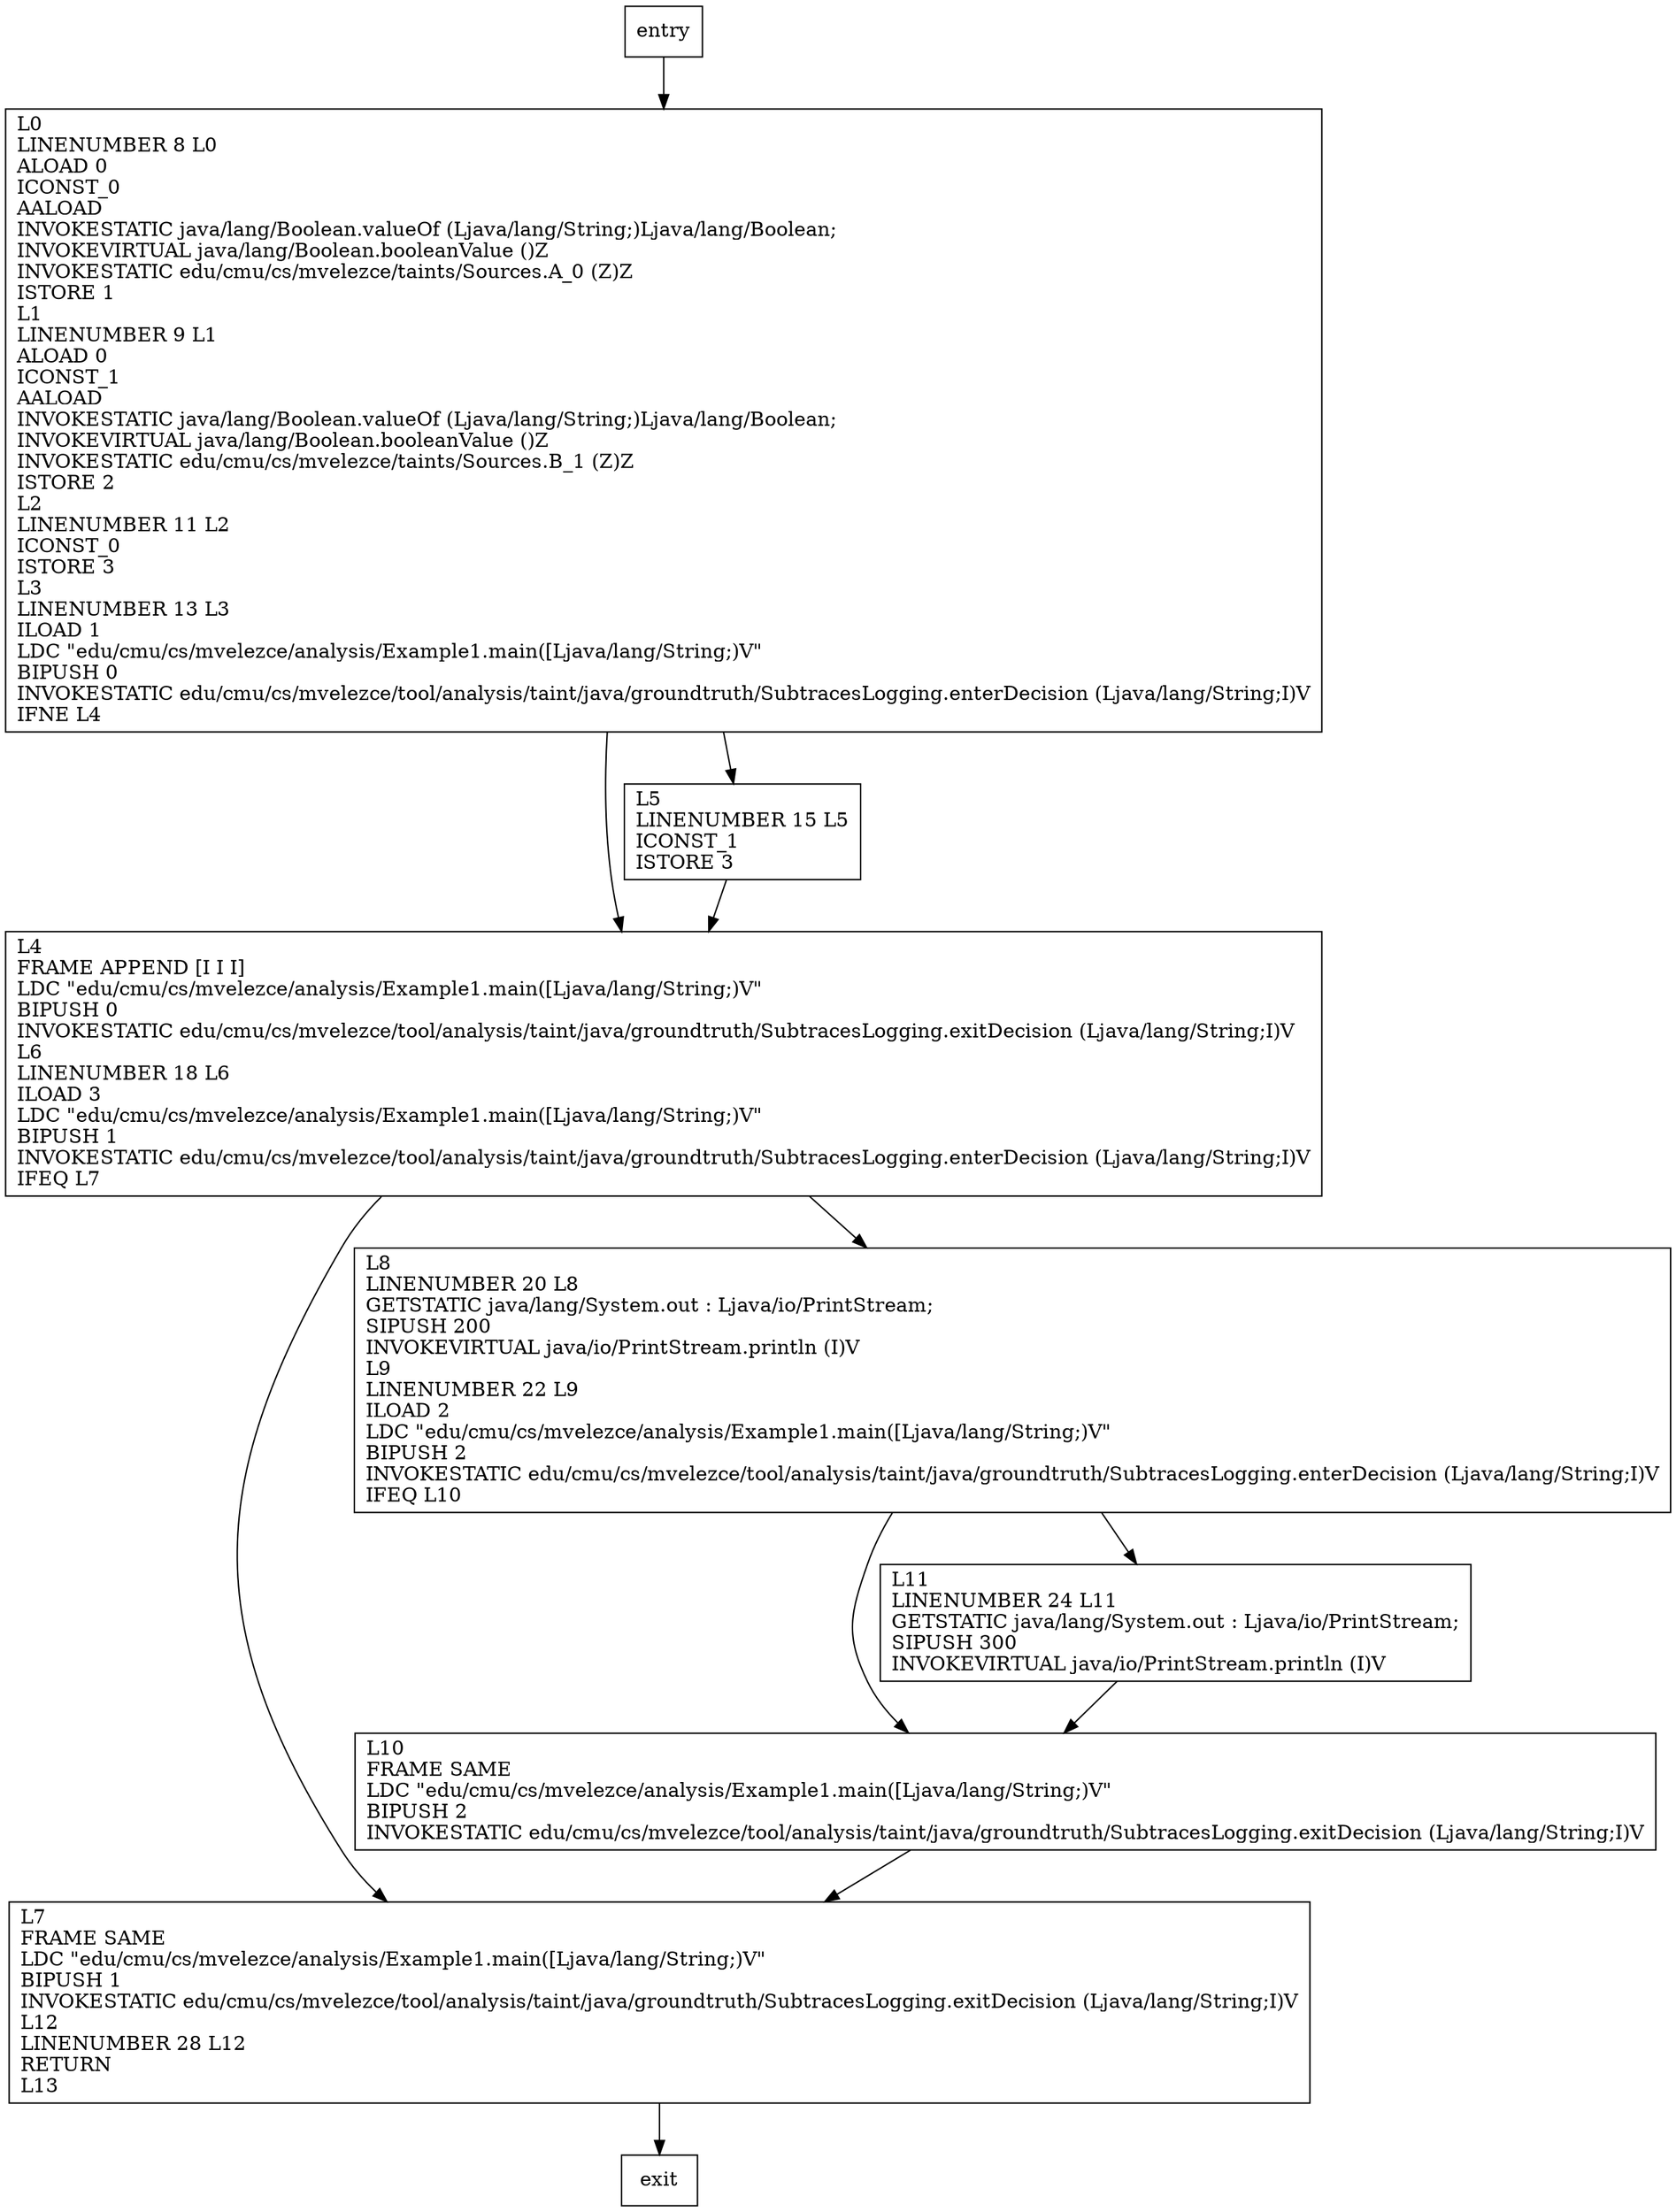 digraph main {
node [shape=record];
430290487 [label="L7\lFRAME SAME\lLDC \"edu/cmu/cs/mvelezce/analysis/Example1.main([Ljava/lang/String;)V\"\lBIPUSH 1\lINVOKESTATIC edu/cmu/cs/mvelezce/tool/analysis/taint/java/groundtruth/SubtracesLogging.exitDecision (Ljava/lang/String;I)V\lL12\lLINENUMBER 28 L12\lRETURN\lL13\l"];
1891535340 [label="L4\lFRAME APPEND [I I I]\lLDC \"edu/cmu/cs/mvelezce/analysis/Example1.main([Ljava/lang/String;)V\"\lBIPUSH 0\lINVOKESTATIC edu/cmu/cs/mvelezce/tool/analysis/taint/java/groundtruth/SubtracesLogging.exitDecision (Ljava/lang/String;I)V\lL6\lLINENUMBER 18 L6\lILOAD 3\lLDC \"edu/cmu/cs/mvelezce/analysis/Example1.main([Ljava/lang/String;)V\"\lBIPUSH 1\lINVOKESTATIC edu/cmu/cs/mvelezce/tool/analysis/taint/java/groundtruth/SubtracesLogging.enterDecision (Ljava/lang/String;I)V\lIFEQ L7\l"];
1329362952 [label="L8\lLINENUMBER 20 L8\lGETSTATIC java/lang/System.out : Ljava/io/PrintStream;\lSIPUSH 200\lINVOKEVIRTUAL java/io/PrintStream.println (I)V\lL9\lLINENUMBER 22 L9\lILOAD 2\lLDC \"edu/cmu/cs/mvelezce/analysis/Example1.main([Ljava/lang/String;)V\"\lBIPUSH 2\lINVOKESTATIC edu/cmu/cs/mvelezce/tool/analysis/taint/java/groundtruth/SubtracesLogging.enterDecision (Ljava/lang/String;I)V\lIFEQ L10\l"];
298156448 [label="L10\lFRAME SAME\lLDC \"edu/cmu/cs/mvelezce/analysis/Example1.main([Ljava/lang/String;)V\"\lBIPUSH 2\lINVOKESTATIC edu/cmu/cs/mvelezce/tool/analysis/taint/java/groundtruth/SubtracesLogging.exitDecision (Ljava/lang/String;I)V\l"];
211507865 [label="L0\lLINENUMBER 8 L0\lALOAD 0\lICONST_0\lAALOAD\lINVOKESTATIC java/lang/Boolean.valueOf (Ljava/lang/String;)Ljava/lang/Boolean;\lINVOKEVIRTUAL java/lang/Boolean.booleanValue ()Z\lINVOKESTATIC edu/cmu/cs/mvelezce/taints/Sources.A_0 (Z)Z\lISTORE 1\lL1\lLINENUMBER 9 L1\lALOAD 0\lICONST_1\lAALOAD\lINVOKESTATIC java/lang/Boolean.valueOf (Ljava/lang/String;)Ljava/lang/Boolean;\lINVOKEVIRTUAL java/lang/Boolean.booleanValue ()Z\lINVOKESTATIC edu/cmu/cs/mvelezce/taints/Sources.B_1 (Z)Z\lISTORE 2\lL2\lLINENUMBER 11 L2\lICONST_0\lISTORE 3\lL3\lLINENUMBER 13 L3\lILOAD 1\lLDC \"edu/cmu/cs/mvelezce/analysis/Example1.main([Ljava/lang/String;)V\"\lBIPUSH 0\lINVOKESTATIC edu/cmu/cs/mvelezce/tool/analysis/taint/java/groundtruth/SubtracesLogging.enterDecision (Ljava/lang/String;I)V\lIFNE L4\l"];
720242436 [label="L5\lLINENUMBER 15 L5\lICONST_1\lISTORE 3\l"];
1263102442 [label="L11\lLINENUMBER 24 L11\lGETSTATIC java/lang/System.out : Ljava/io/PrintStream;\lSIPUSH 300\lINVOKEVIRTUAL java/io/PrintStream.println (I)V\l"];
entry;
exit;
entry -> 211507865;
430290487 -> exit;
1891535340 -> 430290487;
1891535340 -> 1329362952;
1329362952 -> 298156448;
1329362952 -> 1263102442;
298156448 -> 430290487;
211507865 -> 1891535340;
211507865 -> 720242436;
720242436 -> 1891535340;
1263102442 -> 298156448;
}
